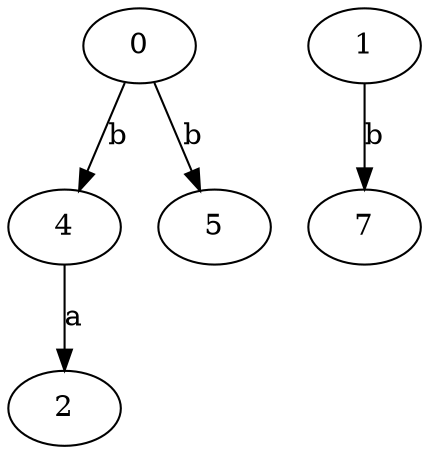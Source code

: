 strict digraph  {
0;
1;
2;
4;
5;
7;
0 -> 4  [label=b];
0 -> 5  [label=b];
1 -> 7  [label=b];
4 -> 2  [label=a];
}

